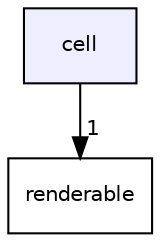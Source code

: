digraph "cell" {
  compound=true
  node [ fontsize="10", fontname="Helvetica"];
  edge [ labelfontsize="10", labelfontname="Helvetica"];
  dir_954cf860a87f6260dca429ec249db3c8 [shape=box, label="cell", style="filled", fillcolor="#eeeeff", pencolor="black", URL="dir_954cf860a87f6260dca429ec249db3c8.html"];
  dir_571ab6a145096c7c064754e2518f184b [shape=box label="renderable" URL="dir_571ab6a145096c7c064754e2518f184b.html"];
  dir_954cf860a87f6260dca429ec249db3c8->dir_571ab6a145096c7c064754e2518f184b [headlabel="1", labeldistance=1.5 headhref="dir_000005_000035.html"];
}
